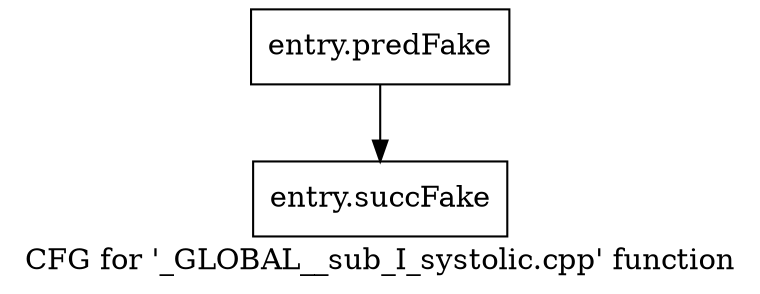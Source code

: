 digraph "CFG for '_GLOBAL__sub_I_systolic.cpp' function" {
	label="CFG for '_GLOBAL__sub_I_systolic.cpp' function";

	Node0x48b56a0 [shape=record,filename="../../../systolic.cpp",linenumber="0",label="{entry.predFake}"];
	Node0x48b56a0 -> Node0x49764d0[ callList="" memoryops="" filename="../../../systolic.cpp" execusionnum="0"];
	Node0x49764d0 [shape=record,filename="",linenumber="",label="{entry.succFake}"];
}
